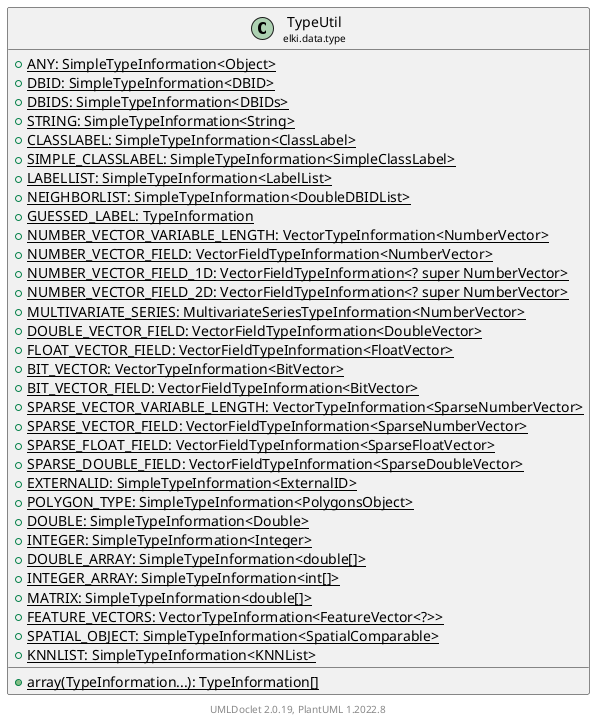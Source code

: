 @startuml
    remove .*\.(Instance|Par|Parameterizer|Factory)$
    set namespaceSeparator none
    hide empty fields
    hide empty methods

    class "<size:14>TypeUtil\n<size:10>elki.data.type" as elki.data.type.TypeUtil [[TypeUtil.html]] {
        {static} +ANY: SimpleTypeInformation<Object>
        {static} +DBID: SimpleTypeInformation<DBID>
        {static} +DBIDS: SimpleTypeInformation<DBIDs>
        {static} +STRING: SimpleTypeInformation<String>
        {static} +CLASSLABEL: SimpleTypeInformation<ClassLabel>
        {static} +SIMPLE_CLASSLABEL: SimpleTypeInformation<SimpleClassLabel>
        {static} +LABELLIST: SimpleTypeInformation<LabelList>
        {static} +NEIGHBORLIST: SimpleTypeInformation<DoubleDBIDList>
        {static} +GUESSED_LABEL: TypeInformation
        {static} +NUMBER_VECTOR_VARIABLE_LENGTH: VectorTypeInformation<NumberVector>
        {static} +NUMBER_VECTOR_FIELD: VectorFieldTypeInformation<NumberVector>
        {static} +NUMBER_VECTOR_FIELD_1D: VectorFieldTypeInformation<? super NumberVector>
        {static} +NUMBER_VECTOR_FIELD_2D: VectorFieldTypeInformation<? super NumberVector>
        {static} +MULTIVARIATE_SERIES: MultivariateSeriesTypeInformation<NumberVector>
        {static} +DOUBLE_VECTOR_FIELD: VectorFieldTypeInformation<DoubleVector>
        {static} +FLOAT_VECTOR_FIELD: VectorFieldTypeInformation<FloatVector>
        {static} +BIT_VECTOR: VectorTypeInformation<BitVector>
        {static} +BIT_VECTOR_FIELD: VectorFieldTypeInformation<BitVector>
        {static} +SPARSE_VECTOR_VARIABLE_LENGTH: VectorTypeInformation<SparseNumberVector>
        {static} +SPARSE_VECTOR_FIELD: VectorFieldTypeInformation<SparseNumberVector>
        {static} +SPARSE_FLOAT_FIELD: VectorFieldTypeInformation<SparseFloatVector>
        {static} +SPARSE_DOUBLE_FIELD: VectorFieldTypeInformation<SparseDoubleVector>
        {static} +EXTERNALID: SimpleTypeInformation<ExternalID>
        {static} +POLYGON_TYPE: SimpleTypeInformation<PolygonsObject>
        {static} +DOUBLE: SimpleTypeInformation<Double>
        {static} +INTEGER: SimpleTypeInformation<Integer>
        {static} +DOUBLE_ARRAY: SimpleTypeInformation<double[]>
        {static} +INTEGER_ARRAY: SimpleTypeInformation<int[]>
        {static} +MATRIX: SimpleTypeInformation<double[]>
        {static} +FEATURE_VECTORS: VectorTypeInformation<FeatureVector<?>>
        {static} +SPATIAL_OBJECT: SimpleTypeInformation<SpatialComparable>
        {static} +KNNLIST: SimpleTypeInformation<KNNList>
        {static} +array(TypeInformation...): TypeInformation[]
    }

    center footer UMLDoclet 2.0.19, PlantUML 1.2022.8
@enduml
